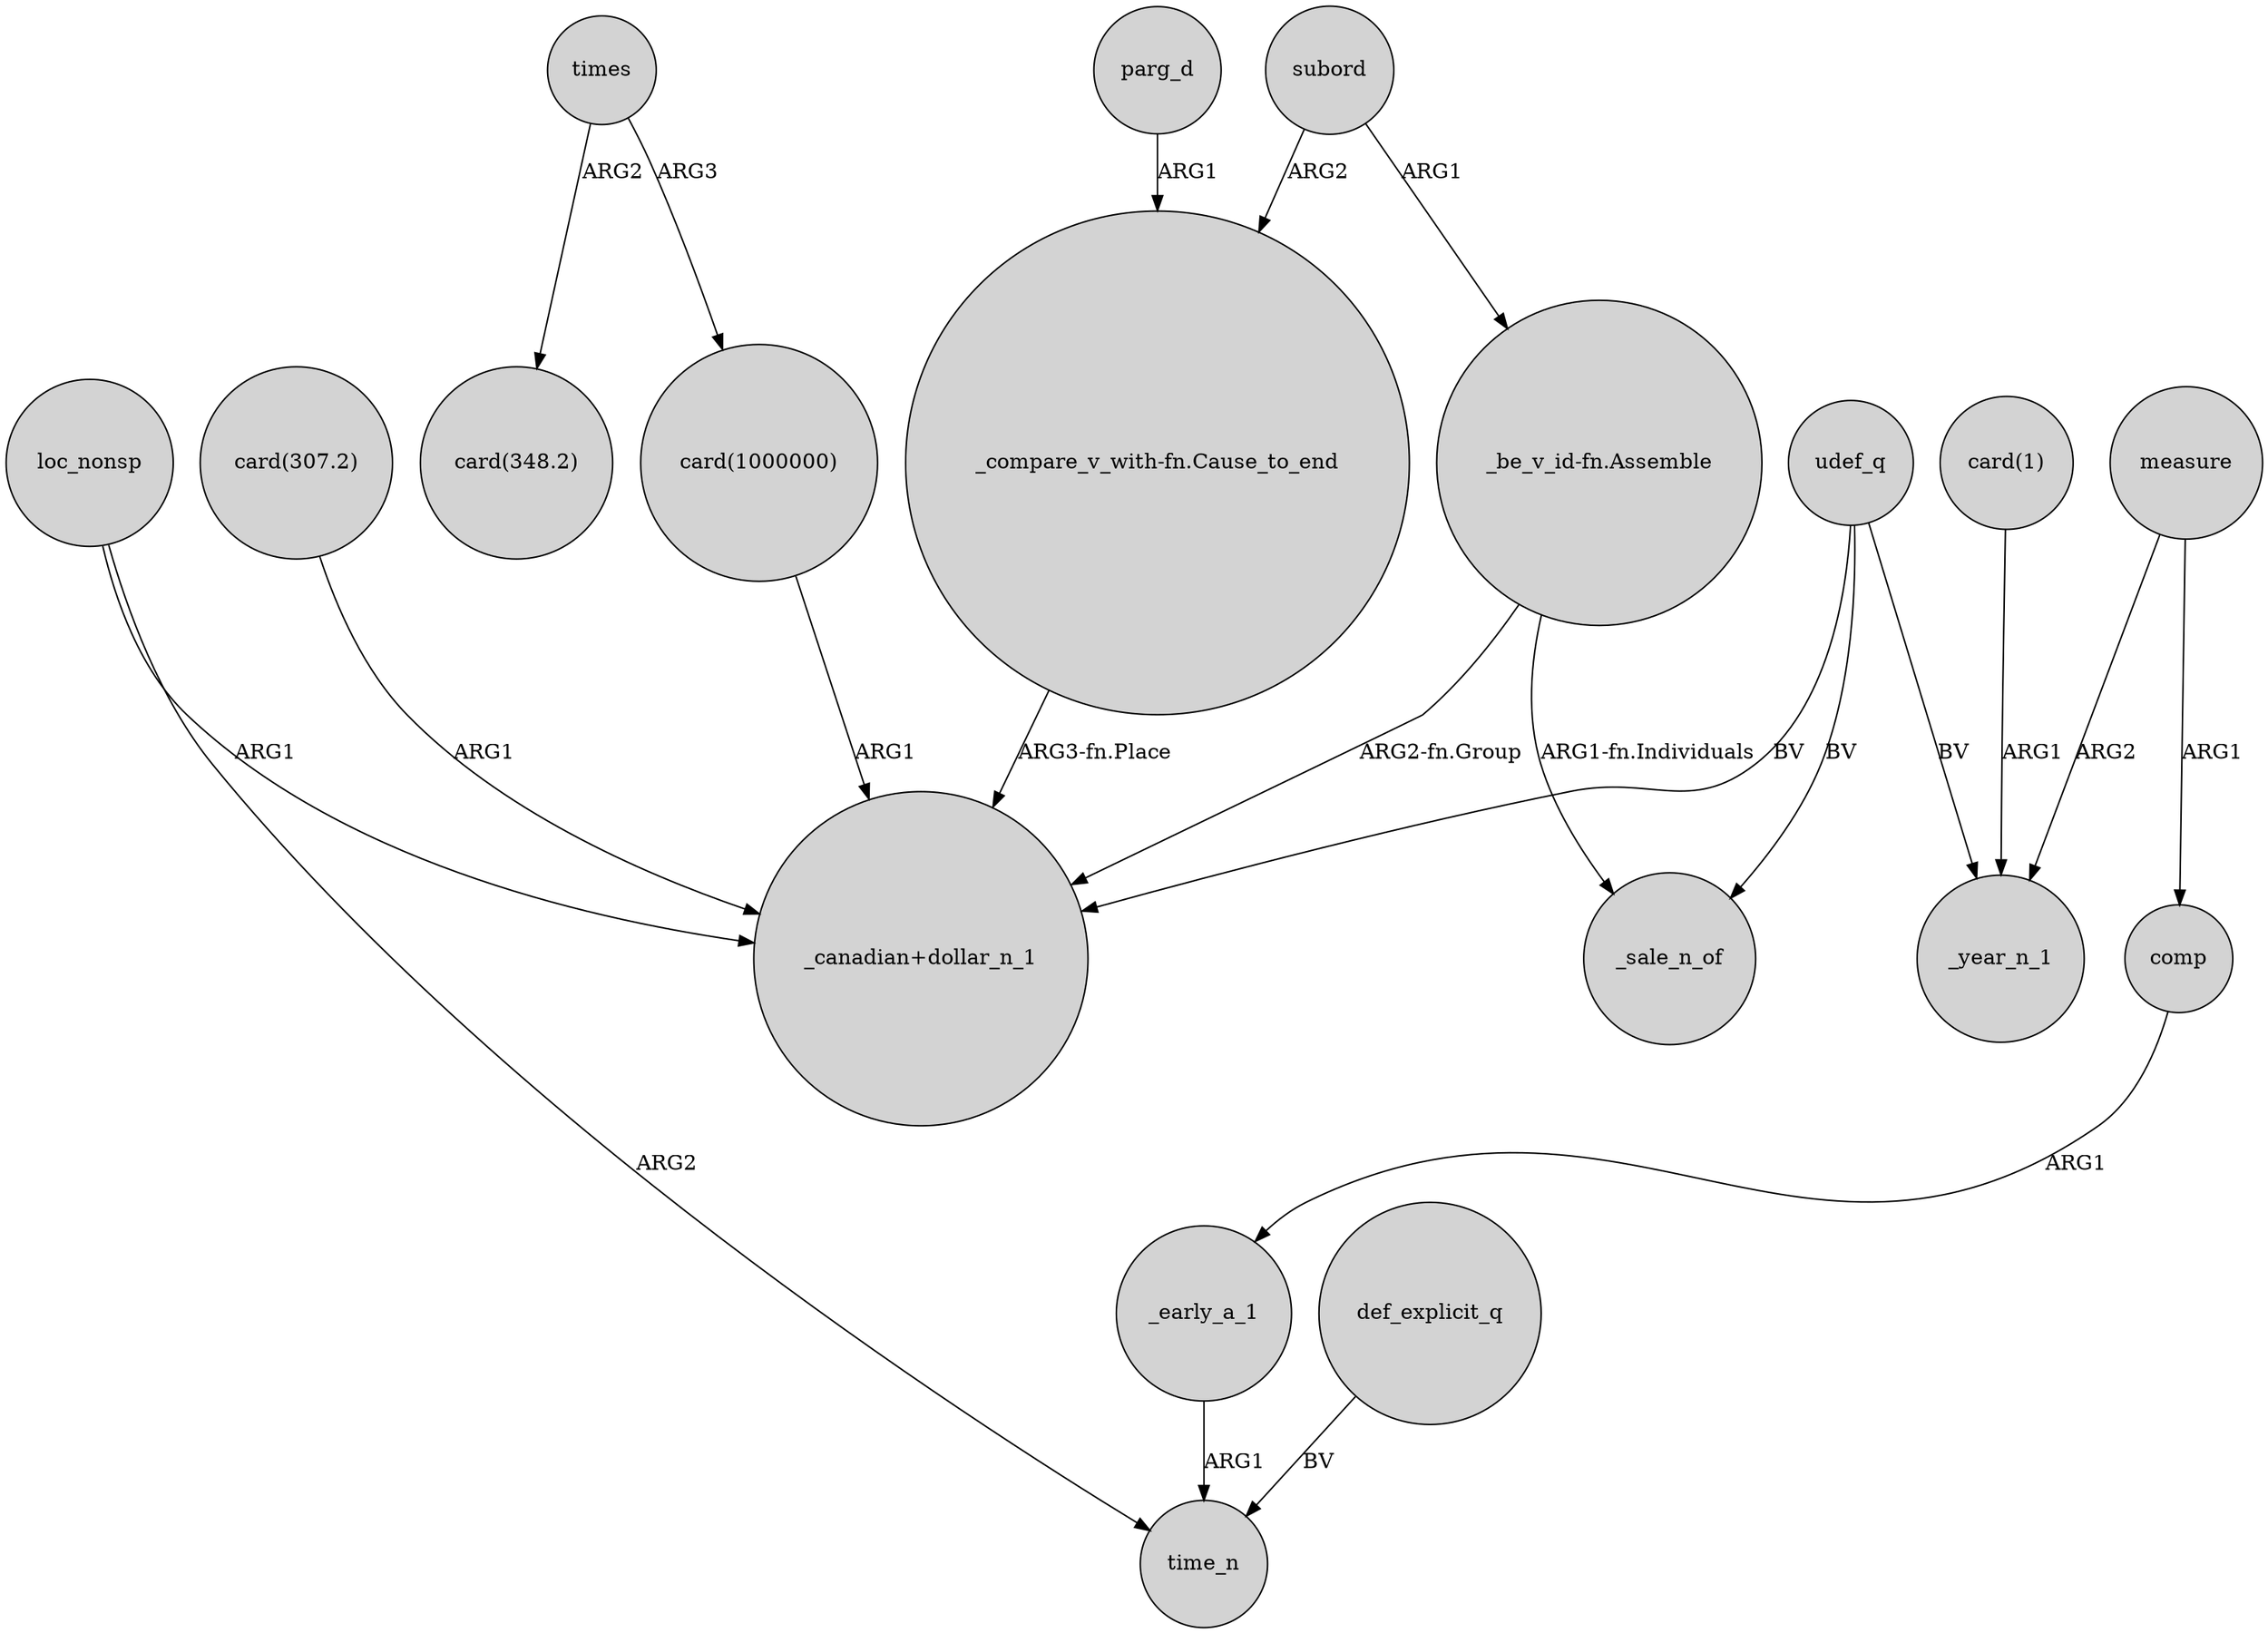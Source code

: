 digraph {
	node [shape=circle style=filled]
	_early_a_1 -> time_n [label=ARG1]
	"card(1000000)" -> "_canadian+dollar_n_1" [label=ARG1]
	"card(307.2)" -> "_canadian+dollar_n_1" [label=ARG1]
	"card(1)" -> _year_n_1 [label=ARG1]
	"_be_v_id-fn.Assemble" -> _sale_n_of [label="ARG1-fn.Individuals"]
	loc_nonsp -> "_canadian+dollar_n_1" [label=ARG1]
	times -> "card(1000000)" [label=ARG3]
	comp -> _early_a_1 [label=ARG1]
	parg_d -> "_compare_v_with-fn.Cause_to_end" [label=ARG1]
	udef_q -> _sale_n_of [label=BV]
	subord -> "_be_v_id-fn.Assemble" [label=ARG1]
	"_be_v_id-fn.Assemble" -> "_canadian+dollar_n_1" [label="ARG2-fn.Group"]
	udef_q -> "_canadian+dollar_n_1" [label=BV]
	measure -> _year_n_1 [label=ARG2]
	subord -> "_compare_v_with-fn.Cause_to_end" [label=ARG2]
	measure -> comp [label=ARG1]
	def_explicit_q -> time_n [label=BV]
	udef_q -> _year_n_1 [label=BV]
	loc_nonsp -> time_n [label=ARG2]
	times -> "card(348.2)" [label=ARG2]
	"_compare_v_with-fn.Cause_to_end" -> "_canadian+dollar_n_1" [label="ARG3-fn.Place"]
}
